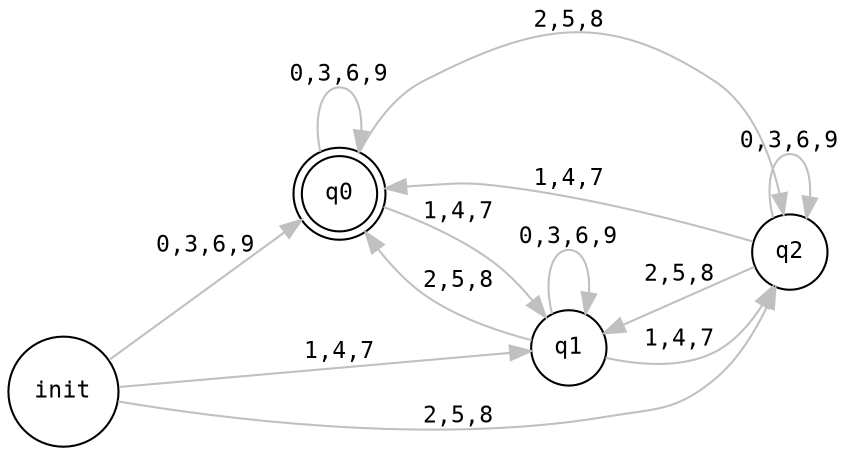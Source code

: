 digraph G {
    graph [rankdir=LR labelfontcolor=red fontname="monospace" nodesep=0.4 size="7.75,10.25"]
    node [fontname="monospace" fontsize=11]
    edge [fontname="monospace" color="grey" fontsize=11]

    -1 [label="init" shape="circle"]
    0 [label="q0" shape="doublecircle"]
    1 [label="q1" shape="circle"]
    2 [label="q2" shape="circle"]


    -1 -> 0 [label="0,3,6,9"]
    -1 -> 1 [label="1,4,7"]
    -1 -> 2 [label="2,5,8"]

    0 -> 0 [label="0,3,6,9"]
    0 -> 1 [label="1,4,7"]
    0 -> 2 [label="2,5,8"]

    1 -> 1 [label="0,3,6,9"]
    1 -> 2 [label="1,4,7"]
    1 -> 0 [label="2,5,8"]

    2 -> 2 [label="0,3,6,9"]
    2 -> 0 [label="1,4,7"]
    2 -> 1 [label="2,5,8"]
}